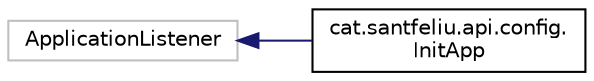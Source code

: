 digraph "Graphical Class Hierarchy"
{
 // LATEX_PDF_SIZE
  edge [fontname="Helvetica",fontsize="10",labelfontname="Helvetica",labelfontsize="10"];
  node [fontname="Helvetica",fontsize="10",shape=record];
  rankdir="LR";
  Node53 [label="ApplicationListener",height=0.2,width=0.4,color="grey75", fillcolor="white", style="filled",tooltip=" "];
  Node53 -> Node0 [dir="back",color="midnightblue",fontsize="10",style="solid",fontname="Helvetica"];
  Node0 [label="cat.santfeliu.api.config.\lInitApp",height=0.2,width=0.4,color="black", fillcolor="white", style="filled",URL="$classcat_1_1santfeliu_1_1api_1_1config_1_1_init_app.html",tooltip=" "];
}
